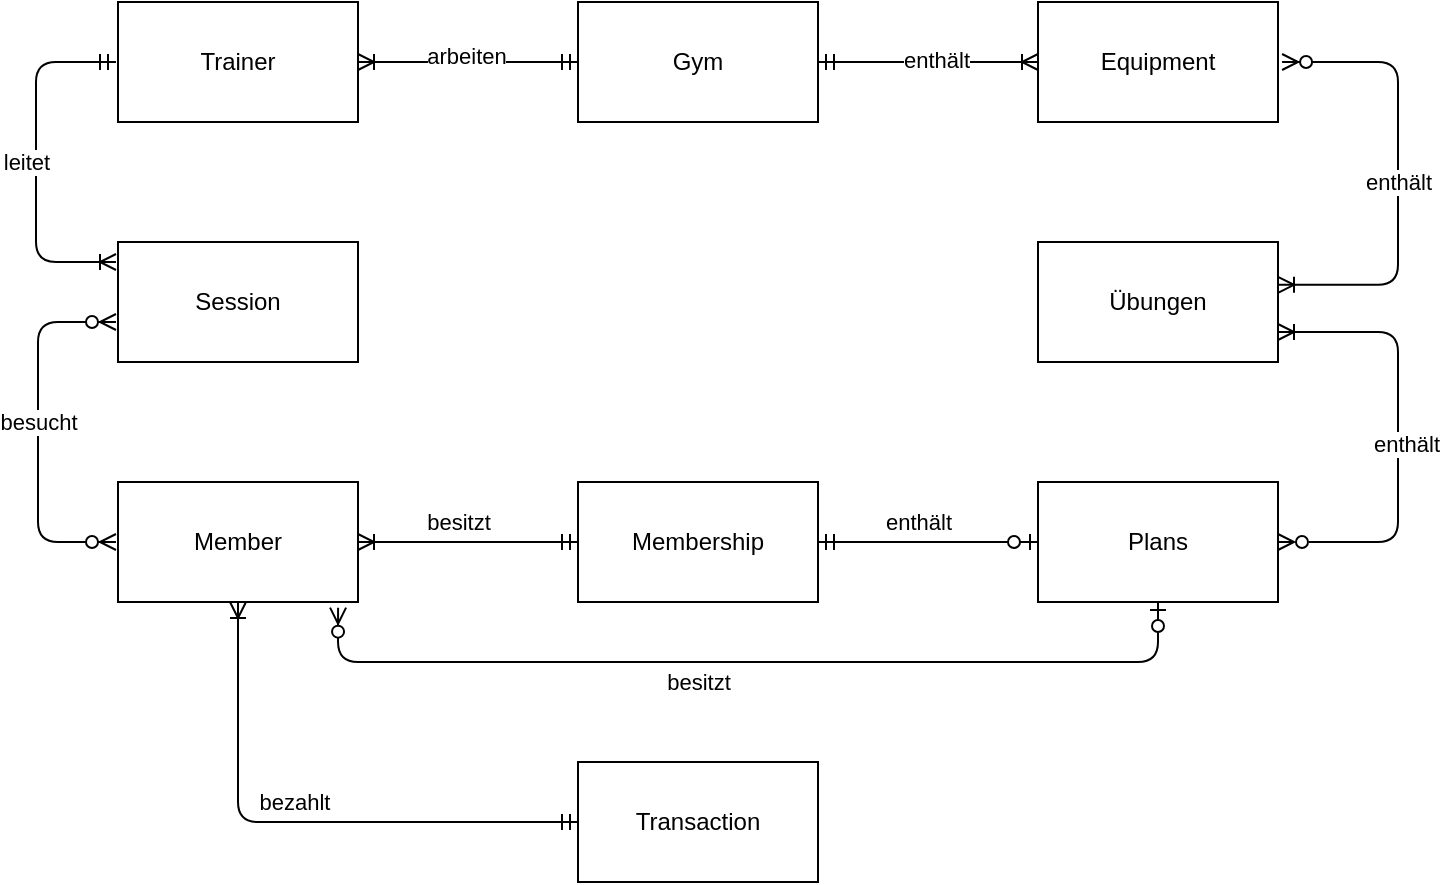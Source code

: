<mxfile>
    <diagram id="6db9EDhIUkdJ25aQwfU4" name="Page-1">
        <mxGraphModel dx="832" dy="563" grid="1" gridSize="10" guides="1" tooltips="1" connect="1" arrows="1" fold="1" page="1" pageScale="1" pageWidth="850" pageHeight="1100" math="0" shadow="0">
            <root>
                <mxCell id="0"/>
                <mxCell id="1" parent="0"/>
                <mxCell id="2" value="Trainer" style="rounded=0;whiteSpace=wrap;html=1;" parent="1" vertex="1">
                    <mxGeometry x="140" y="70" width="120" height="60" as="geometry"/>
                </mxCell>
                <mxCell id="3" value="Session" style="rounded=0;whiteSpace=wrap;html=1;" vertex="1" parent="1">
                    <mxGeometry x="140" y="190" width="120" height="60" as="geometry"/>
                </mxCell>
                <mxCell id="4" value="Membership" style="rounded=0;whiteSpace=wrap;html=1;" vertex="1" parent="1">
                    <mxGeometry x="370" y="310" width="120" height="60" as="geometry"/>
                </mxCell>
                <mxCell id="5" value="Plans" style="rounded=0;whiteSpace=wrap;html=1;" vertex="1" parent="1">
                    <mxGeometry x="600" y="310" width="120" height="60" as="geometry"/>
                </mxCell>
                <mxCell id="6" value="Gym" style="rounded=0;whiteSpace=wrap;html=1;" vertex="1" parent="1">
                    <mxGeometry x="370" y="70" width="120" height="60" as="geometry"/>
                </mxCell>
                <mxCell id="7" value="Member" style="rounded=0;whiteSpace=wrap;html=1;" vertex="1" parent="1">
                    <mxGeometry x="140" y="310" width="120" height="60" as="geometry"/>
                </mxCell>
                <mxCell id="9" value="Equipment" style="rounded=0;whiteSpace=wrap;html=1;" vertex="1" parent="1">
                    <mxGeometry x="600" y="70" width="120" height="60" as="geometry"/>
                </mxCell>
                <mxCell id="10" value="Transaction" style="rounded=0;whiteSpace=wrap;html=1;" vertex="1" parent="1">
                    <mxGeometry x="370" y="450" width="120" height="60" as="geometry"/>
                </mxCell>
                <mxCell id="18" value="" style="edgeStyle=orthogonalEdgeStyle;fontSize=12;html=1;endArrow=ERoneToMany;startArrow=ERmandOne;exitX=0;exitY=0.5;exitDx=0;exitDy=0;" edge="1" parent="1">
                    <mxGeometry width="100" height="100" relative="1" as="geometry">
                        <mxPoint x="139" y="100" as="sourcePoint"/>
                        <mxPoint x="139" y="200" as="targetPoint"/>
                        <Array as="points">
                            <mxPoint x="99" y="100"/>
                            <mxPoint x="99" y="200"/>
                        </Array>
                    </mxGeometry>
                </mxCell>
                <mxCell id="21" value="leitet" style="edgeLabel;html=1;align=center;verticalAlign=middle;resizable=0;points=[];" vertex="1" connectable="0" parent="18">
                    <mxGeometry x="-0.16" y="-5" relative="1" as="geometry">
                        <mxPoint y="14" as="offset"/>
                    </mxGeometry>
                </mxCell>
                <mxCell id="19" value="" style="edgeStyle=orthogonalEdgeStyle;fontSize=12;html=1;endArrow=ERzeroToMany;endFill=1;startArrow=ERzeroToMany;exitX=0;exitY=0.5;exitDx=0;exitDy=0;" edge="1" parent="1">
                    <mxGeometry width="100" height="100" relative="1" as="geometry">
                        <mxPoint x="139" y="340" as="sourcePoint"/>
                        <mxPoint x="139" y="230" as="targetPoint"/>
                        <Array as="points">
                            <mxPoint x="100" y="340"/>
                            <mxPoint x="100" y="230"/>
                        </Array>
                    </mxGeometry>
                </mxCell>
                <mxCell id="20" value="besucht" style="edgeLabel;html=1;align=center;verticalAlign=middle;resizable=0;points=[];" vertex="1" connectable="0" parent="19">
                    <mxGeometry x="0.1" y="-1" relative="1" as="geometry">
                        <mxPoint x="-1" y="4" as="offset"/>
                    </mxGeometry>
                </mxCell>
                <mxCell id="22" value="" style="edgeStyle=orthogonalEdgeStyle;fontSize=12;html=1;endArrow=ERoneToMany;startArrow=ERmandOne;entryX=1;entryY=0.5;entryDx=0;entryDy=0;exitX=0;exitY=0.5;exitDx=0;exitDy=0;" edge="1" parent="1" source="6" target="2">
                    <mxGeometry width="100" height="100" relative="1" as="geometry">
                        <mxPoint x="370" y="160" as="sourcePoint"/>
                        <mxPoint x="470" y="60" as="targetPoint"/>
                    </mxGeometry>
                </mxCell>
                <mxCell id="23" value="arbeiten" style="edgeLabel;html=1;align=center;verticalAlign=middle;resizable=0;points=[];" vertex="1" connectable="0" parent="22">
                    <mxGeometry x="0.031" y="-3" relative="1" as="geometry">
                        <mxPoint as="offset"/>
                    </mxGeometry>
                </mxCell>
                <mxCell id="26" value="" style="edgeStyle=entityRelationEdgeStyle;fontSize=12;html=1;endArrow=ERoneToMany;startArrow=ERmandOne;entryX=0;entryY=0.5;entryDx=0;entryDy=0;exitX=1;exitY=0.5;exitDx=0;exitDy=0;" edge="1" parent="1" source="6" target="9">
                    <mxGeometry width="100" height="100" relative="1" as="geometry">
                        <mxPoint x="490" y="160" as="sourcePoint"/>
                        <mxPoint x="590" y="60" as="targetPoint"/>
                    </mxGeometry>
                </mxCell>
                <mxCell id="27" value="enthält" style="edgeLabel;html=1;align=center;verticalAlign=middle;resizable=0;points=[];" vertex="1" connectable="0" parent="26">
                    <mxGeometry x="0.069" y="1" relative="1" as="geometry">
                        <mxPoint as="offset"/>
                    </mxGeometry>
                </mxCell>
                <mxCell id="33" value="" style="edgeStyle=entityRelationEdgeStyle;fontSize=12;html=1;endArrow=ERoneToMany;startArrow=ERmandOne;entryX=1;entryY=0.5;entryDx=0;entryDy=0;exitX=0;exitY=0.5;exitDx=0;exitDy=0;" edge="1" parent="1" source="4" target="7">
                    <mxGeometry width="100" height="100" relative="1" as="geometry">
                        <mxPoint x="170" y="480" as="sourcePoint"/>
                        <mxPoint x="270" y="380" as="targetPoint"/>
                    </mxGeometry>
                </mxCell>
                <mxCell id="34" value="besitzt" style="edgeLabel;html=1;align=center;verticalAlign=middle;resizable=0;points=[];" vertex="1" connectable="0" parent="33">
                    <mxGeometry x="-0.076" y="-2" relative="1" as="geometry">
                        <mxPoint x="-9" y="-8" as="offset"/>
                    </mxGeometry>
                </mxCell>
                <mxCell id="35" value="" style="edgeStyle=entityRelationEdgeStyle;fontSize=12;html=1;endArrow=ERzeroToOne;startArrow=ERmandOne;entryX=0;entryY=0.5;entryDx=0;entryDy=0;" edge="1" parent="1" target="5">
                    <mxGeometry width="100" height="100" relative="1" as="geometry">
                        <mxPoint x="490" y="340" as="sourcePoint"/>
                        <mxPoint x="590" y="240" as="targetPoint"/>
                    </mxGeometry>
                </mxCell>
                <mxCell id="36" value="enthält" style="edgeLabel;html=1;align=center;verticalAlign=middle;resizable=0;points=[];" vertex="1" connectable="0" parent="35">
                    <mxGeometry x="0.076" y="2" relative="1" as="geometry">
                        <mxPoint x="-9" y="-8" as="offset"/>
                    </mxGeometry>
                </mxCell>
                <mxCell id="37" value="" style="edgeStyle=orthogonalEdgeStyle;fontSize=12;html=1;endArrow=ERoneToMany;startArrow=ERmandOne;entryX=0.5;entryY=1;entryDx=0;entryDy=0;exitX=0;exitY=0.5;exitDx=0;exitDy=0;" edge="1" parent="1" source="10" target="7">
                    <mxGeometry width="100" height="100" relative="1" as="geometry">
                        <mxPoint x="110" y="500" as="sourcePoint"/>
                        <mxPoint x="210" y="400" as="targetPoint"/>
                    </mxGeometry>
                </mxCell>
                <mxCell id="38" value="bezahlt" style="edgeLabel;html=1;align=center;verticalAlign=middle;resizable=0;points=[];" vertex="1" connectable="0" parent="37">
                    <mxGeometry x="0.013" y="3" relative="1" as="geometry">
                        <mxPoint y="-13" as="offset"/>
                    </mxGeometry>
                </mxCell>
                <mxCell id="45" value="" style="edgeStyle=orthogonalEdgeStyle;fontSize=12;html=1;endArrow=ERzeroToMany;startArrow=ERzeroToOne;entryX=0.917;entryY=1.047;entryDx=0;entryDy=0;entryPerimeter=0;exitX=0.5;exitY=1;exitDx=0;exitDy=0;" edge="1" parent="1" source="5" target="7">
                    <mxGeometry width="100" height="100" relative="1" as="geometry">
                        <mxPoint x="160" y="490" as="sourcePoint"/>
                        <mxPoint x="260" y="390" as="targetPoint"/>
                        <Array as="points">
                            <mxPoint x="660" y="400"/>
                            <mxPoint x="250" y="400"/>
                        </Array>
                    </mxGeometry>
                </mxCell>
                <mxCell id="46" value="besitzt" style="edgeLabel;html=1;align=center;verticalAlign=middle;resizable=0;points=[];" vertex="1" connectable="0" parent="45">
                    <mxGeometry x="0.134" y="-5" relative="1" as="geometry">
                        <mxPoint x="5" y="15" as="offset"/>
                    </mxGeometry>
                </mxCell>
                <mxCell id="48" value="Übungen" style="rounded=0;whiteSpace=wrap;html=1;" vertex="1" parent="1">
                    <mxGeometry x="600" y="190" width="120" height="60" as="geometry"/>
                </mxCell>
                <mxCell id="49" value="" style="edgeStyle=orthogonalEdgeStyle;fontSize=12;html=1;endArrow=ERoneToMany;startArrow=ERzeroToMany;exitX=1.017;exitY=0.393;exitDx=0;exitDy=0;entryX=1;entryY=0.25;entryDx=0;entryDy=0;exitPerimeter=0;" edge="1" parent="1">
                    <mxGeometry width="100" height="100" relative="1" as="geometry">
                        <mxPoint x="722.04" y="100.0" as="sourcePoint"/>
                        <mxPoint x="720" y="211.42" as="targetPoint"/>
                        <Array as="points">
                            <mxPoint x="780" y="100"/>
                            <mxPoint x="780" y="211"/>
                        </Array>
                    </mxGeometry>
                </mxCell>
                <mxCell id="50" value="enthält" style="edgeLabel;html=1;align=center;verticalAlign=middle;resizable=0;points=[];" vertex="1" connectable="0" parent="49">
                    <mxGeometry x="0.104" y="3" relative="1" as="geometry">
                        <mxPoint x="-3" y="-9" as="offset"/>
                    </mxGeometry>
                </mxCell>
                <mxCell id="51" value="" style="edgeStyle=orthogonalEdgeStyle;fontSize=12;html=1;endArrow=ERoneToMany;startArrow=ERzeroToMany;entryX=1;entryY=0.75;entryDx=0;entryDy=0;startFill=0;" edge="1" parent="1" target="48">
                    <mxGeometry width="100" height="100" relative="1" as="geometry">
                        <mxPoint x="720" y="340" as="sourcePoint"/>
                        <mxPoint x="820" y="240" as="targetPoint"/>
                        <Array as="points">
                            <mxPoint x="780" y="340"/>
                            <mxPoint x="780" y="235"/>
                        </Array>
                    </mxGeometry>
                </mxCell>
                <mxCell id="52" value="enthält" style="edgeLabel;html=1;align=center;verticalAlign=middle;resizable=0;points=[];" vertex="1" connectable="0" parent="51">
                    <mxGeometry x="-0.033" y="-4" relative="1" as="geometry">
                        <mxPoint as="offset"/>
                    </mxGeometry>
                </mxCell>
            </root>
        </mxGraphModel>
    </diagram>
</mxfile>